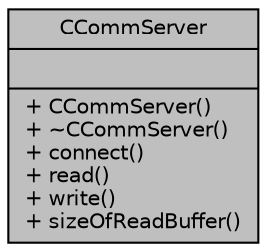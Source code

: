 digraph "CCommServer"
{
 // LATEX_PDF_SIZE
  edge [fontname="Helvetica",fontsize="10",labelfontname="Helvetica",labelfontsize="10"];
  node [fontname="Helvetica",fontsize="10",shape=record];
  Node1 [label="{CCommServer\n||+ CCommServer()\l+ ~CCommServer()\l+ connect()\l+ read()\l+ write()\l+ sizeOfReadBuffer()\l}",height=0.2,width=0.4,color="black", fillcolor="grey75", style="filled", fontcolor="black",tooltip="Main client class."];
}
